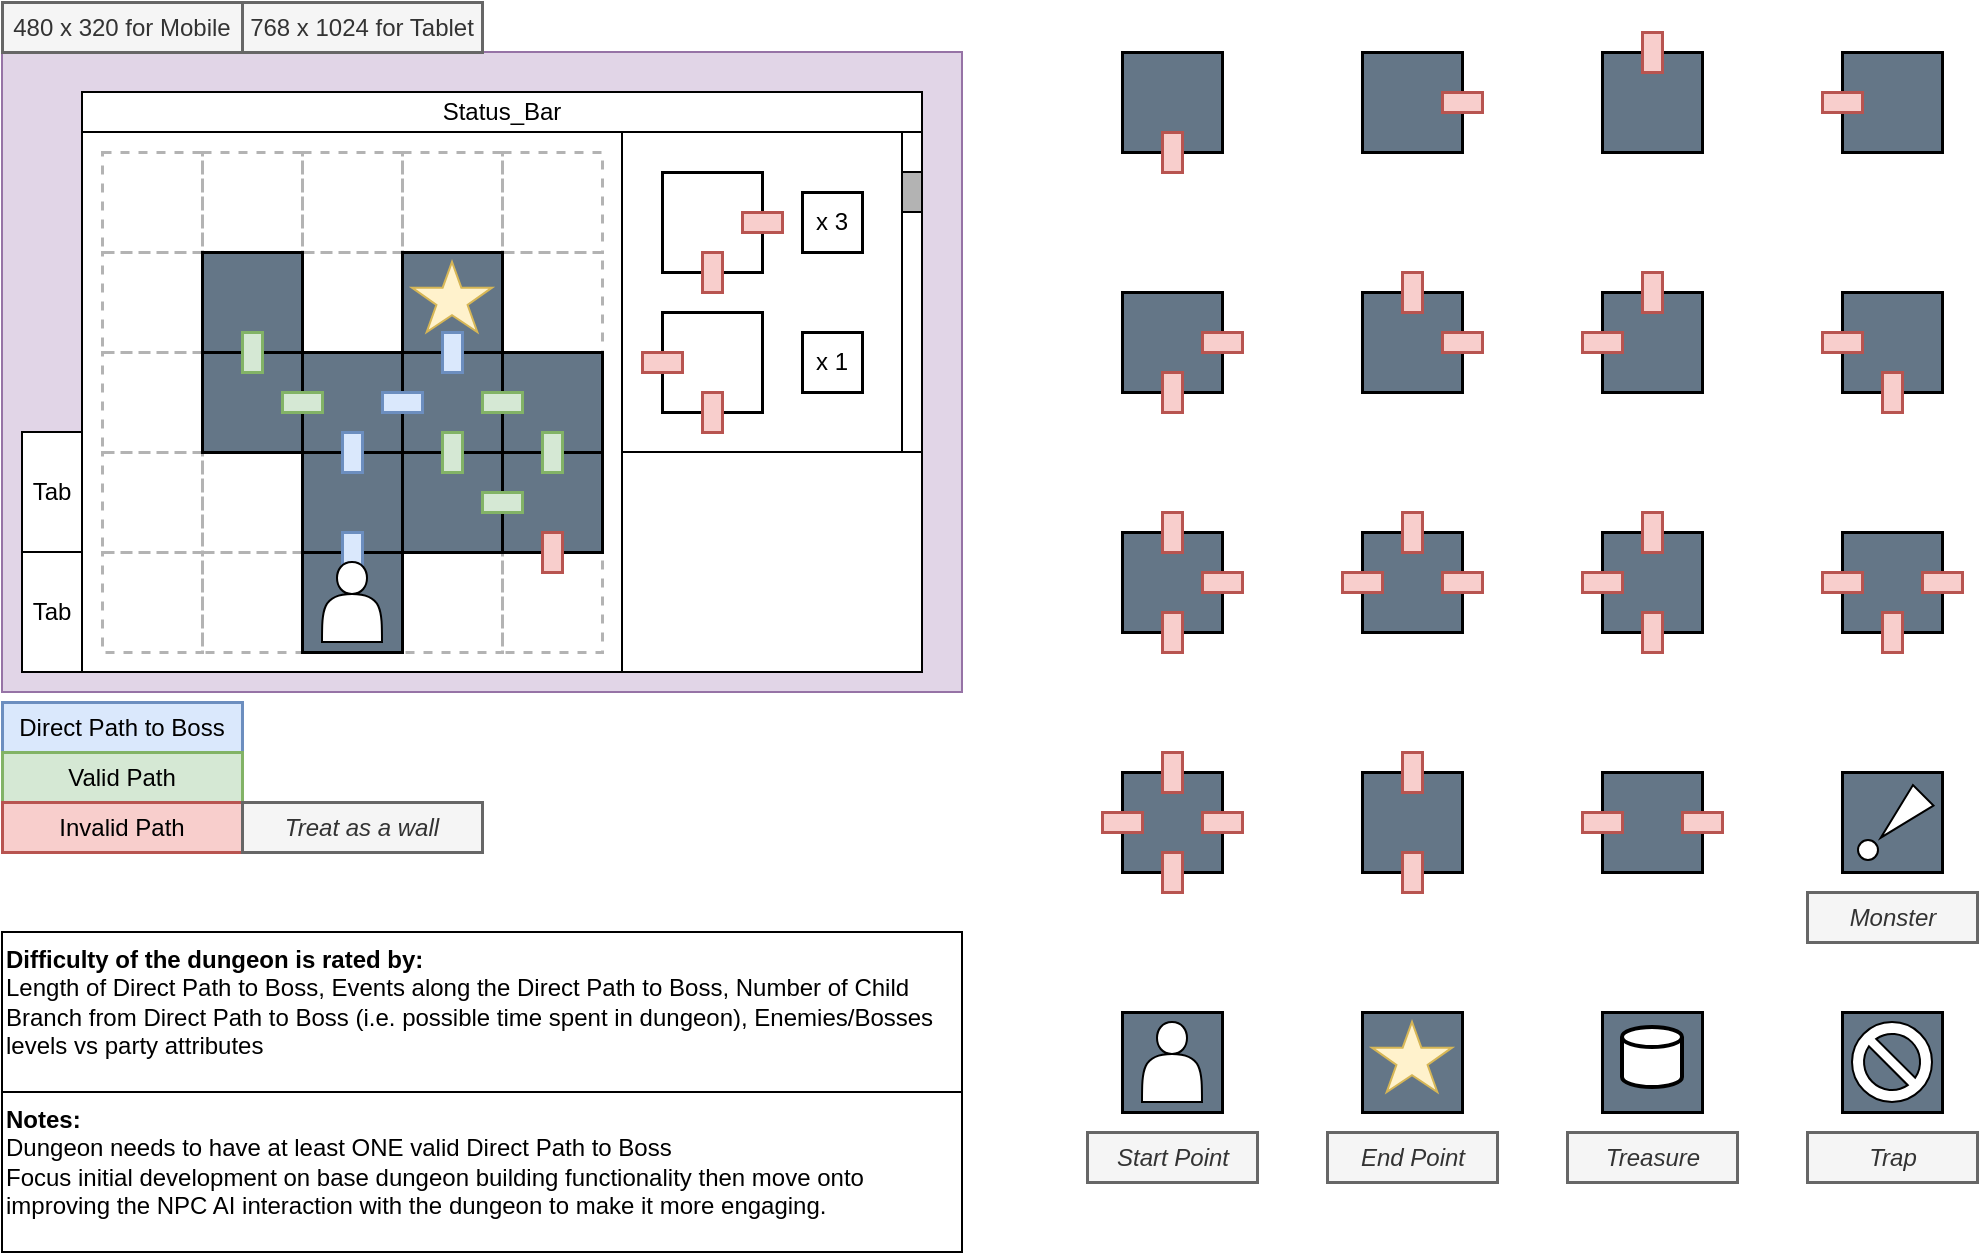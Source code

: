 <mxfile version="17.4.5" type="device"><diagram id="KlA0XIz6wohrosd5geCb" name="Page-1"><mxGraphModel dx="1422" dy="845" grid="1" gridSize="10" guides="1" tooltips="1" connect="1" arrows="1" fold="1" page="1" pageScale="1" pageWidth="1100" pageHeight="850" math="0" shadow="0"><root><mxCell id="0"/><mxCell id="1" parent="0"/><mxCell id="5pOiygoJkOVQPANGlG-y-9" value="" style="rounded=0;whiteSpace=wrap;html=1;fillColor=#e1d5e7;aspect=fixed;strokeColor=#9673a6;" vertex="1" parent="1"><mxGeometry x="40" y="40" width="480" height="320" as="geometry"/></mxCell><mxCell id="5pOiygoJkOVQPANGlG-y-2" value="Status_Bar" style="rounded=0;whiteSpace=wrap;html=1;" vertex="1" parent="1"><mxGeometry x="80" y="60" width="420" height="20" as="geometry"/></mxCell><mxCell id="5pOiygoJkOVQPANGlG-y-3" value="" style="rounded=0;whiteSpace=wrap;html=1;" vertex="1" parent="1"><mxGeometry x="350" y="80" width="150" height="160" as="geometry"/></mxCell><mxCell id="5pOiygoJkOVQPANGlG-y-4" value="" style="rounded=0;whiteSpace=wrap;html=1;" vertex="1" parent="1"><mxGeometry x="80" y="80" width="270" height="270" as="geometry"/></mxCell><mxCell id="5pOiygoJkOVQPANGlG-y-5" value="" style="rounded=0;whiteSpace=wrap;html=1;" vertex="1" parent="1"><mxGeometry x="490" y="80" width="10" height="160" as="geometry"/></mxCell><mxCell id="5pOiygoJkOVQPANGlG-y-7" value="" style="rounded=0;whiteSpace=wrap;html=1;fillColor=#B3B3B3;" vertex="1" parent="1"><mxGeometry x="490" y="100" width="10" height="20" as="geometry"/></mxCell><mxCell id="5pOiygoJkOVQPANGlG-y-11" value="Tab" style="rounded=0;whiteSpace=wrap;html=1;" vertex="1" parent="1"><mxGeometry x="50" y="290" width="30" height="60" as="geometry"/></mxCell><mxCell id="5pOiygoJkOVQPANGlG-y-12" value="Tab" style="rounded=0;whiteSpace=wrap;html=1;" vertex="1" parent="1"><mxGeometry x="50" y="230" width="30" height="60" as="geometry"/></mxCell><mxCell id="5pOiygoJkOVQPANGlG-y-13" value="" style="whiteSpace=wrap;html=1;aspect=fixed;fillColor=none;dashed=1;strokeWidth=1.5;strokeColor=#B3B3B3;" vertex="1" parent="1"><mxGeometry x="90" y="90" width="50" height="50" as="geometry"/></mxCell><mxCell id="5pOiygoJkOVQPANGlG-y-14" value="" style="whiteSpace=wrap;html=1;aspect=fixed;fillColor=none;dashed=1;strokeWidth=1.5;strokeColor=#B3B3B3;" vertex="1" parent="1"><mxGeometry x="90" y="140" width="50" height="50" as="geometry"/></mxCell><mxCell id="5pOiygoJkOVQPANGlG-y-16" value="" style="whiteSpace=wrap;html=1;aspect=fixed;fillColor=none;dashed=1;strokeWidth=1.5;strokeColor=#B3B3B3;" vertex="1" parent="1"><mxGeometry x="140" y="90" width="50" height="50" as="geometry"/></mxCell><mxCell id="5pOiygoJkOVQPANGlG-y-17" value="" style="whiteSpace=wrap;html=1;aspect=fixed;fillColor=none;dashed=1;strokeWidth=1.5;" vertex="1" parent="1"><mxGeometry x="140" y="140" width="50" height="50" as="geometry"/></mxCell><mxCell id="5pOiygoJkOVQPANGlG-y-18" value="" style="whiteSpace=wrap;html=1;aspect=fixed;fillColor=none;dashed=1;strokeWidth=1.5;strokeColor=#B3B3B3;" vertex="1" parent="1"><mxGeometry x="190" y="90" width="50" height="50" as="geometry"/></mxCell><mxCell id="5pOiygoJkOVQPANGlG-y-19" value="" style="whiteSpace=wrap;html=1;aspect=fixed;fillColor=none;dashed=1;strokeWidth=1.5;strokeColor=#B3B3B3;" vertex="1" parent="1"><mxGeometry x="190" y="140" width="50" height="50" as="geometry"/></mxCell><mxCell id="5pOiygoJkOVQPANGlG-y-20" value="" style="whiteSpace=wrap;html=1;aspect=fixed;fillColor=none;dashed=1;strokeWidth=1.5;strokeColor=#B3B3B3;" vertex="1" parent="1"><mxGeometry x="240" y="90" width="50" height="50" as="geometry"/></mxCell><mxCell id="5pOiygoJkOVQPANGlG-y-22" value="" style="whiteSpace=wrap;html=1;aspect=fixed;fillColor=none;dashed=1;strokeWidth=1.5;" vertex="1" parent="1"><mxGeometry x="240" y="140" width="50" height="50" as="geometry"/></mxCell><mxCell id="5pOiygoJkOVQPANGlG-y-24" value="" style="whiteSpace=wrap;html=1;aspect=fixed;fillColor=none;dashed=1;strokeWidth=1.5;strokeColor=#B3B3B3;" vertex="1" parent="1"><mxGeometry x="90" y="190" width="50" height="50" as="geometry"/></mxCell><mxCell id="5pOiygoJkOVQPANGlG-y-25" value="" style="whiteSpace=wrap;html=1;aspect=fixed;fillColor=none;dashed=1;strokeWidth=1.5;strokeColor=#B3B3B3;" vertex="1" parent="1"><mxGeometry x="90" y="240" width="50" height="50" as="geometry"/></mxCell><mxCell id="5pOiygoJkOVQPANGlG-y-26" value="" style="whiteSpace=wrap;html=1;aspect=fixed;fillColor=none;dashed=1;strokeWidth=1.5;strokeColor=#B3B3B3;" vertex="1" parent="1"><mxGeometry x="90" y="290" width="50" height="50" as="geometry"/></mxCell><mxCell id="5pOiygoJkOVQPANGlG-y-27" value="" style="whiteSpace=wrap;html=1;aspect=fixed;fillColor=none;dashed=1;strokeWidth=1.5;" vertex="1" parent="1"><mxGeometry x="140" y="190" width="50" height="50" as="geometry"/></mxCell><mxCell id="5pOiygoJkOVQPANGlG-y-28" value="" style="whiteSpace=wrap;html=1;aspect=fixed;fillColor=none;dashed=1;strokeWidth=1.5;strokeColor=#B3B3B3;" vertex="1" parent="1"><mxGeometry x="140" y="240" width="50" height="50" as="geometry"/></mxCell><mxCell id="5pOiygoJkOVQPANGlG-y-29" value="" style="whiteSpace=wrap;html=1;aspect=fixed;fillColor=none;dashed=1;strokeWidth=1.5;strokeColor=#B3B3B3;" vertex="1" parent="1"><mxGeometry x="140" y="290" width="50" height="50" as="geometry"/></mxCell><mxCell id="5pOiygoJkOVQPANGlG-y-30" value="" style="whiteSpace=wrap;html=1;aspect=fixed;fillColor=none;dashed=1;strokeWidth=1.5;" vertex="1" parent="1"><mxGeometry x="190" y="190" width="50" height="50" as="geometry"/></mxCell><mxCell id="5pOiygoJkOVQPANGlG-y-31" value="" style="whiteSpace=wrap;html=1;aspect=fixed;fillColor=none;dashed=1;strokeWidth=1.5;" vertex="1" parent="1"><mxGeometry x="190" y="240" width="50" height="50" as="geometry"/></mxCell><mxCell id="5pOiygoJkOVQPANGlG-y-32" value="" style="whiteSpace=wrap;html=1;aspect=fixed;fillColor=none;dashed=1;strokeWidth=1.5;" vertex="1" parent="1"><mxGeometry x="190" y="290" width="50" height="50" as="geometry"/></mxCell><mxCell id="5pOiygoJkOVQPANGlG-y-33" value="" style="whiteSpace=wrap;html=1;aspect=fixed;fillColor=none;dashed=1;strokeWidth=1.5;" vertex="1" parent="1"><mxGeometry x="240" y="190" width="50" height="50" as="geometry"/></mxCell><mxCell id="5pOiygoJkOVQPANGlG-y-34" value="" style="whiteSpace=wrap;html=1;aspect=fixed;fillColor=none;dashed=1;strokeWidth=1.5;" vertex="1" parent="1"><mxGeometry x="240" y="240" width="50" height="50" as="geometry"/></mxCell><mxCell id="5pOiygoJkOVQPANGlG-y-35" value="" style="whiteSpace=wrap;html=1;aspect=fixed;fillColor=none;dashed=1;strokeWidth=1.5;strokeColor=#B3B3B3;" vertex="1" parent="1"><mxGeometry x="240" y="290" width="50" height="50" as="geometry"/></mxCell><mxCell id="5pOiygoJkOVQPANGlG-y-36" value="" style="whiteSpace=wrap;html=1;aspect=fixed;fillColor=none;dashed=1;strokeWidth=1.5;" vertex="1" parent="1"><mxGeometry x="290" y="190" width="50" height="50" as="geometry"/></mxCell><mxCell id="5pOiygoJkOVQPANGlG-y-37" value="" style="whiteSpace=wrap;html=1;aspect=fixed;fillColor=none;dashed=1;strokeWidth=1.5;" vertex="1" parent="1"><mxGeometry x="290" y="240" width="50" height="50" as="geometry"/></mxCell><mxCell id="5pOiygoJkOVQPANGlG-y-38" value="" style="whiteSpace=wrap;html=1;aspect=fixed;fillColor=none;dashed=1;strokeWidth=1.5;strokeColor=#B3B3B3;" vertex="1" parent="1"><mxGeometry x="290" y="290" width="50" height="50" as="geometry"/></mxCell><mxCell id="5pOiygoJkOVQPANGlG-y-39" value="" style="whiteSpace=wrap;html=1;aspect=fixed;fillColor=none;dashed=1;strokeWidth=1.5;strokeColor=#B3B3B3;" vertex="1" parent="1"><mxGeometry x="290" y="140" width="50" height="50" as="geometry"/></mxCell><mxCell id="5pOiygoJkOVQPANGlG-y-40" value="" style="whiteSpace=wrap;html=1;aspect=fixed;fillColor=none;dashed=1;strokeWidth=1.5;strokeColor=#B3B3B3;" vertex="1" parent="1"><mxGeometry x="290" y="90" width="50" height="50" as="geometry"/></mxCell><mxCell id="5pOiygoJkOVQPANGlG-y-43" value="" style="whiteSpace=wrap;html=1;aspect=fixed;fillColor=none;strokeWidth=1.5;" vertex="1" parent="1"><mxGeometry x="370" y="100" width="50" height="50" as="geometry"/></mxCell><mxCell id="5pOiygoJkOVQPANGlG-y-44" value="" style="rounded=0;whiteSpace=wrap;html=1;strokeWidth=1.5;fillColor=#f8cecc;strokeColor=#b85450;" vertex="1" parent="1"><mxGeometry x="410" y="120" width="20" height="10" as="geometry"/></mxCell><mxCell id="5pOiygoJkOVQPANGlG-y-46" value="" style="rounded=0;whiteSpace=wrap;html=1;strokeWidth=1.5;fillColor=#f8cecc;strokeColor=#b85450;" vertex="1" parent="1"><mxGeometry x="390" y="140" width="10" height="20" as="geometry"/></mxCell><mxCell id="5pOiygoJkOVQPANGlG-y-48" value="" style="rounded=0;whiteSpace=wrap;html=1;strokeWidth=1;" vertex="1" parent="1"><mxGeometry x="350" y="240" width="150" height="110" as="geometry"/></mxCell><mxCell id="5pOiygoJkOVQPANGlG-y-49" value="x 3" style="rounded=0;whiteSpace=wrap;html=1;strokeWidth=1.5;fillColor=none;" vertex="1" parent="1"><mxGeometry x="440" y="110" width="30" height="30" as="geometry"/></mxCell><mxCell id="5pOiygoJkOVQPANGlG-y-50" value="" style="whiteSpace=wrap;html=1;aspect=fixed;fillColor=none;strokeWidth=1.5;" vertex="1" parent="1"><mxGeometry x="370" y="170" width="50" height="50" as="geometry"/></mxCell><mxCell id="5pOiygoJkOVQPANGlG-y-51" value="" style="rounded=0;whiteSpace=wrap;html=1;strokeWidth=1.5;fillColor=#f8cecc;strokeColor=#b85450;" vertex="1" parent="1"><mxGeometry x="360" y="190" width="20" height="10" as="geometry"/></mxCell><mxCell id="5pOiygoJkOVQPANGlG-y-52" value="" style="rounded=0;whiteSpace=wrap;html=1;strokeWidth=1.5;fillColor=#f8cecc;strokeColor=#b85450;" vertex="1" parent="1"><mxGeometry x="390" y="210" width="10" height="20" as="geometry"/></mxCell><mxCell id="5pOiygoJkOVQPANGlG-y-54" value="x 1" style="rounded=0;whiteSpace=wrap;html=1;strokeWidth=1.5;fillColor=none;" vertex="1" parent="1"><mxGeometry x="440" y="180" width="30" height="30" as="geometry"/></mxCell><mxCell id="5pOiygoJkOVQPANGlG-y-58" value="" style="whiteSpace=wrap;html=1;aspect=fixed;fillColor=#647687;strokeWidth=1.5;strokeColor=#000000;fontColor=#ffffff;" vertex="1" parent="1"><mxGeometry x="600" y="40" width="50" height="50" as="geometry"/></mxCell><mxCell id="5pOiygoJkOVQPANGlG-y-60" value="" style="rounded=0;whiteSpace=wrap;html=1;strokeWidth=1.5;fillColor=#f8cecc;strokeColor=#b85450;" vertex="1" parent="1"><mxGeometry x="620" y="80" width="10" height="20" as="geometry"/></mxCell><mxCell id="5pOiygoJkOVQPANGlG-y-61" value="" style="whiteSpace=wrap;html=1;aspect=fixed;fillColor=#647687;strokeWidth=1.5;fontColor=#ffffff;strokeColor=#000000;" vertex="1" parent="1"><mxGeometry x="720" y="40" width="50" height="50" as="geometry"/></mxCell><mxCell id="5pOiygoJkOVQPANGlG-y-62" value="" style="rounded=0;whiteSpace=wrap;html=1;strokeWidth=1.5;fillColor=#f8cecc;strokeColor=#b85450;" vertex="1" parent="1"><mxGeometry x="760" y="60" width="20" height="10" as="geometry"/></mxCell><mxCell id="5pOiygoJkOVQPANGlG-y-64" value="" style="whiteSpace=wrap;html=1;aspect=fixed;fillColor=#647687;strokeWidth=1.5;fontColor=#ffffff;strokeColor=#000000;" vertex="1" parent="1"><mxGeometry x="840" y="40" width="50" height="50" as="geometry"/></mxCell><mxCell id="5pOiygoJkOVQPANGlG-y-66" value="" style="whiteSpace=wrap;html=1;aspect=fixed;fillColor=#647687;strokeWidth=1.5;fontColor=#ffffff;strokeColor=#000000;" vertex="1" parent="1"><mxGeometry x="960" y="40" width="50" height="50" as="geometry"/></mxCell><mxCell id="5pOiygoJkOVQPANGlG-y-67" value="" style="rounded=0;whiteSpace=wrap;html=1;strokeWidth=1.5;fillColor=#f8cecc;strokeColor=#b85450;" vertex="1" parent="1"><mxGeometry x="950" y="60" width="20" height="10" as="geometry"/></mxCell><mxCell id="5pOiygoJkOVQPANGlG-y-71" value="" style="whiteSpace=wrap;html=1;aspect=fixed;fillColor=#647687;strokeWidth=1.5;fontColor=#ffffff;strokeColor=#000000;" vertex="1" parent="1"><mxGeometry x="600" y="160" width="50" height="50" as="geometry"/></mxCell><mxCell id="5pOiygoJkOVQPANGlG-y-72" value="" style="rounded=0;whiteSpace=wrap;html=1;strokeWidth=1.5;fillColor=#f8cecc;strokeColor=#b85450;" vertex="1" parent="1"><mxGeometry x="620" y="200" width="10" height="20" as="geometry"/></mxCell><mxCell id="5pOiygoJkOVQPANGlG-y-73" value="" style="whiteSpace=wrap;html=1;aspect=fixed;fillColor=#647687;strokeWidth=1.5;fontColor=#ffffff;strokeColor=#000000;" vertex="1" parent="1"><mxGeometry x="720" y="160" width="50" height="50" as="geometry"/></mxCell><mxCell id="5pOiygoJkOVQPANGlG-y-74" value="" style="rounded=0;whiteSpace=wrap;html=1;strokeWidth=1.5;fillColor=#f8cecc;strokeColor=#b85450;" vertex="1" parent="1"><mxGeometry x="760" y="180" width="20" height="10" as="geometry"/></mxCell><mxCell id="5pOiygoJkOVQPANGlG-y-76" value="" style="whiteSpace=wrap;html=1;aspect=fixed;fillColor=#647687;strokeWidth=1.5;fontColor=#ffffff;strokeColor=#000000;" vertex="1" parent="1"><mxGeometry x="840" y="160" width="50" height="50" as="geometry"/></mxCell><mxCell id="5pOiygoJkOVQPANGlG-y-77" value="" style="whiteSpace=wrap;html=1;aspect=fixed;fillColor=#647687;strokeWidth=1.5;fontColor=#ffffff;strokeColor=#000000;" vertex="1" parent="1"><mxGeometry x="960" y="160" width="50" height="50" as="geometry"/></mxCell><mxCell id="5pOiygoJkOVQPANGlG-y-78" value="" style="rounded=0;whiteSpace=wrap;html=1;strokeWidth=1.5;fillColor=#f8cecc;strokeColor=#b85450;" vertex="1" parent="1"><mxGeometry x="950" y="180" width="20" height="10" as="geometry"/></mxCell><mxCell id="5pOiygoJkOVQPANGlG-y-80" value="" style="rounded=0;whiteSpace=wrap;html=1;strokeWidth=1.5;fillColor=#f8cecc;strokeColor=#b85450;" vertex="1" parent="1"><mxGeometry x="980" y="200" width="10" height="20" as="geometry"/></mxCell><mxCell id="5pOiygoJkOVQPANGlG-y-81" value="" style="rounded=0;whiteSpace=wrap;html=1;strokeWidth=1.5;fillColor=#f8cecc;strokeColor=#b85450;" vertex="1" parent="1"><mxGeometry x="740" y="150" width="10" height="20" as="geometry"/></mxCell><mxCell id="5pOiygoJkOVQPANGlG-y-84" value="" style="whiteSpace=wrap;html=1;aspect=fixed;fillColor=#647687;strokeWidth=1.5;fontColor=#ffffff;strokeColor=#000000;" vertex="1" parent="1"><mxGeometry x="600" y="280" width="50" height="50" as="geometry"/></mxCell><mxCell id="5pOiygoJkOVQPANGlG-y-85" value="" style="rounded=0;whiteSpace=wrap;html=1;strokeWidth=1.5;fillColor=#f8cecc;strokeColor=#b85450;" vertex="1" parent="1"><mxGeometry x="620" y="320" width="10" height="20" as="geometry"/></mxCell><mxCell id="5pOiygoJkOVQPANGlG-y-86" value="" style="whiteSpace=wrap;html=1;aspect=fixed;fillColor=#647687;strokeWidth=1.5;fontColor=#ffffff;strokeColor=#000000;" vertex="1" parent="1"><mxGeometry x="720" y="280" width="50" height="50" as="geometry"/></mxCell><mxCell id="5pOiygoJkOVQPANGlG-y-87" value="" style="rounded=0;whiteSpace=wrap;html=1;strokeWidth=1.5;fillColor=#f8cecc;strokeColor=#b85450;" vertex="1" parent="1"><mxGeometry x="760" y="300" width="20" height="10" as="geometry"/></mxCell><mxCell id="5pOiygoJkOVQPANGlG-y-89" value="" style="whiteSpace=wrap;html=1;aspect=fixed;fillColor=#647687;strokeWidth=1.5;fontColor=#ffffff;strokeColor=#000000;" vertex="1" parent="1"><mxGeometry x="840" y="280" width="50" height="50" as="geometry"/></mxCell><mxCell id="5pOiygoJkOVQPANGlG-y-90" value="" style="whiteSpace=wrap;html=1;aspect=fixed;fillColor=#647687;strokeWidth=1.5;fontColor=#ffffff;strokeColor=#000000;" vertex="1" parent="1"><mxGeometry x="960" y="280" width="50" height="50" as="geometry"/></mxCell><mxCell id="5pOiygoJkOVQPANGlG-y-91" value="" style="rounded=0;whiteSpace=wrap;html=1;strokeWidth=1.5;fillColor=#f8cecc;strokeColor=#b85450;" vertex="1" parent="1"><mxGeometry x="950" y="300" width="20" height="10" as="geometry"/></mxCell><mxCell id="5pOiygoJkOVQPANGlG-y-92" value="" style="rounded=0;whiteSpace=wrap;html=1;strokeWidth=1.5;fillColor=#f8cecc;strokeColor=#b85450;" vertex="1" parent="1"><mxGeometry x="980" y="320" width="10" height="20" as="geometry"/></mxCell><mxCell id="5pOiygoJkOVQPANGlG-y-93" value="" style="rounded=0;whiteSpace=wrap;html=1;strokeWidth=1.5;fillColor=#f8cecc;strokeColor=#b85450;" vertex="1" parent="1"><mxGeometry x="740" y="270" width="10" height="20" as="geometry"/></mxCell><mxCell id="5pOiygoJkOVQPANGlG-y-94" value="" style="rounded=0;whiteSpace=wrap;html=1;strokeWidth=1.5;fillColor=#f8cecc;strokeColor=#b85450;" vertex="1" parent="1"><mxGeometry x="860" y="320" width="10" height="20" as="geometry"/></mxCell><mxCell id="5pOiygoJkOVQPANGlG-y-96" value="" style="rounded=0;whiteSpace=wrap;html=1;strokeWidth=1.5;fillColor=#f8cecc;strokeColor=#b85450;" vertex="1" parent="1"><mxGeometry x="620" y="270" width="10" height="20" as="geometry"/></mxCell><mxCell id="5pOiygoJkOVQPANGlG-y-97" value="" style="rounded=0;whiteSpace=wrap;html=1;strokeWidth=1.5;fillColor=#f8cecc;strokeColor=#b85450;" vertex="1" parent="1"><mxGeometry x="710" y="300" width="20" height="10" as="geometry"/></mxCell><mxCell id="5pOiygoJkOVQPANGlG-y-98" value="" style="rounded=0;whiteSpace=wrap;html=1;strokeWidth=1.5;fillColor=#f8cecc;strokeColor=#b85450;" vertex="1" parent="1"><mxGeometry x="1000" y="300" width="20" height="10" as="geometry"/></mxCell><mxCell id="5pOiygoJkOVQPANGlG-y-100" value="" style="whiteSpace=wrap;html=1;aspect=fixed;fillColor=#647687;strokeWidth=1.5;fontColor=#ffffff;strokeColor=#000000;" vertex="1" parent="1"><mxGeometry x="600" y="400" width="50" height="50" as="geometry"/></mxCell><mxCell id="5pOiygoJkOVQPANGlG-y-101" value="" style="rounded=0;whiteSpace=wrap;html=1;strokeWidth=1.5;fillColor=#f8cecc;strokeColor=#b85450;" vertex="1" parent="1"><mxGeometry x="590" y="420" width="20" height="10" as="geometry"/></mxCell><mxCell id="5pOiygoJkOVQPANGlG-y-102" value="" style="rounded=0;whiteSpace=wrap;html=1;strokeWidth=1.5;fillColor=#f8cecc;strokeColor=#b85450;" vertex="1" parent="1"><mxGeometry x="620" y="440" width="10" height="20" as="geometry"/></mxCell><mxCell id="5pOiygoJkOVQPANGlG-y-103" value="" style="rounded=0;whiteSpace=wrap;html=1;strokeWidth=1.5;fillColor=#f8cecc;strokeColor=#b85450;" vertex="1" parent="1"><mxGeometry x="640" y="420" width="20" height="10" as="geometry"/></mxCell><mxCell id="5pOiygoJkOVQPANGlG-y-104" value="" style="rounded=0;whiteSpace=wrap;html=1;strokeWidth=1.5;fillColor=#f8cecc;strokeColor=#b85450;" vertex="1" parent="1"><mxGeometry x="620" y="390" width="10" height="20" as="geometry"/></mxCell><mxCell id="5pOiygoJkOVQPANGlG-y-105" value="480 x 320 for Mobile" style="rounded=0;whiteSpace=wrap;html=1;strokeWidth=1.5;fillColor=#f5f5f5;strokeColor=#666666;fontColor=#333333;" vertex="1" parent="1"><mxGeometry x="40" y="15" width="120" height="25" as="geometry"/></mxCell><mxCell id="5pOiygoJkOVQPANGlG-y-109" value="" style="whiteSpace=wrap;html=1;aspect=fixed;fillColor=#647687;strokeWidth=1.5;strokeColor=#000000;fontColor=#ffffff;" vertex="1" parent="1"><mxGeometry x="140" y="140" width="50" height="50" as="geometry"/></mxCell><mxCell id="5pOiygoJkOVQPANGlG-y-111" value="" style="whiteSpace=wrap;html=1;aspect=fixed;fillColor=#647687;strokeWidth=1.5;fontColor=#ffffff;strokeColor=#000000;" vertex="1" parent="1"><mxGeometry x="140" y="190" width="50" height="50" as="geometry"/></mxCell><mxCell id="5pOiygoJkOVQPANGlG-y-110" value="" style="rounded=0;whiteSpace=wrap;html=1;strokeWidth=1.5;fillColor=#d5e8d4;strokeColor=#82b366;" vertex="1" parent="1"><mxGeometry x="160" y="180" width="10" height="20" as="geometry"/></mxCell><mxCell id="5pOiygoJkOVQPANGlG-y-83" value="" style="rounded=0;whiteSpace=wrap;html=1;strokeWidth=1.5;fillColor=#f8cecc;strokeColor=#b85450;" vertex="1" parent="1"><mxGeometry x="830" y="300" width="20" height="10" as="geometry"/></mxCell><mxCell id="5pOiygoJkOVQPANGlG-y-88" value="" style="rounded=0;whiteSpace=wrap;html=1;strokeWidth=1.5;fillColor=#f8cecc;strokeColor=#b85450;" vertex="1" parent="1"><mxGeometry x="860" y="270" width="10" height="20" as="geometry"/></mxCell><mxCell id="5pOiygoJkOVQPANGlG-y-65" value="" style="rounded=0;whiteSpace=wrap;html=1;strokeWidth=1.5;fillColor=#f8cecc;strokeColor=#b85450;" vertex="1" parent="1"><mxGeometry x="830" y="180" width="20" height="10" as="geometry"/></mxCell><mxCell id="5pOiygoJkOVQPANGlG-y-75" value="" style="rounded=0;whiteSpace=wrap;html=1;strokeWidth=1.5;fillColor=#f8cecc;strokeColor=#b85450;" vertex="1" parent="1"><mxGeometry x="860" y="150" width="10" height="20" as="geometry"/></mxCell><mxCell id="5pOiygoJkOVQPANGlG-y-63" value="" style="rounded=0;whiteSpace=wrap;html=1;strokeWidth=1.5;fillColor=#f8cecc;strokeColor=#b85450;" vertex="1" parent="1"><mxGeometry x="860" y="30" width="10" height="20" as="geometry"/></mxCell><mxCell id="5pOiygoJkOVQPANGlG-y-82" value="" style="rounded=0;whiteSpace=wrap;html=1;strokeWidth=1.5;fillColor=#f8cecc;strokeColor=#b85450;" vertex="1" parent="1"><mxGeometry x="640" y="300" width="20" height="10" as="geometry"/></mxCell><mxCell id="5pOiygoJkOVQPANGlG-y-59" value="" style="rounded=0;whiteSpace=wrap;html=1;strokeWidth=1.5;fillColor=#f8cecc;strokeColor=#b85450;" vertex="1" parent="1"><mxGeometry x="640" y="180" width="20" height="10" as="geometry"/></mxCell><mxCell id="5pOiygoJkOVQPANGlG-y-115" value="" style="whiteSpace=wrap;html=1;aspect=fixed;fillColor=#647687;strokeWidth=1.5;fontColor=#ffffff;strokeColor=#000000;" vertex="1" parent="1"><mxGeometry x="190" y="190" width="50" height="50" as="geometry"/></mxCell><mxCell id="5pOiygoJkOVQPANGlG-y-112" value="" style="rounded=0;whiteSpace=wrap;html=1;strokeWidth=1.5;fillColor=#d5e8d4;strokeColor=#82b366;" vertex="1" parent="1"><mxGeometry x="180" y="210" width="20" height="10" as="geometry"/></mxCell><mxCell id="5pOiygoJkOVQPANGlG-y-119" value="" style="whiteSpace=wrap;html=1;aspect=fixed;fillColor=#647687;strokeWidth=1.5;strokeColor=#000000;fontColor=#ffffff;" vertex="1" parent="1"><mxGeometry x="600" y="520" width="50" height="50" as="geometry"/></mxCell><mxCell id="5pOiygoJkOVQPANGlG-y-124" value="" style="shape=actor;whiteSpace=wrap;html=1;strokeWidth=1;" vertex="1" parent="1"><mxGeometry x="610" y="525" width="30" height="40" as="geometry"/></mxCell><mxCell id="5pOiygoJkOVQPANGlG-y-125" value="" style="whiteSpace=wrap;html=1;aspect=fixed;fillColor=#647687;strokeWidth=1.5;strokeColor=#000000;fontColor=#ffffff;" vertex="1" parent="1"><mxGeometry x="720" y="520" width="50" height="50" as="geometry"/></mxCell><mxCell id="5pOiygoJkOVQPANGlG-y-126" value="" style="verticalLabelPosition=bottom;verticalAlign=top;html=1;shape=mxgraph.basic.star;strokeWidth=1;fillColor=#fff2cc;strokeColor=#d6b656;" vertex="1" parent="1"><mxGeometry x="725" y="525" width="40" height="35" as="geometry"/></mxCell><mxCell id="5pOiygoJkOVQPANGlG-y-127" value="" style="whiteSpace=wrap;html=1;aspect=fixed;fillColor=#647687;strokeWidth=1.5;fontColor=#ffffff;strokeColor=#000000;" vertex="1" parent="1"><mxGeometry x="240" y="190" width="50" height="50" as="geometry"/></mxCell><mxCell id="5pOiygoJkOVQPANGlG-y-118" value="" style="rounded=0;whiteSpace=wrap;html=1;strokeWidth=1.5;fillColor=#dae8fc;strokeColor=#6c8ebf;" vertex="1" parent="1"><mxGeometry x="230" y="210" width="20" height="10" as="geometry"/></mxCell><mxCell id="5pOiygoJkOVQPANGlG-y-132" value="" style="whiteSpace=wrap;html=1;aspect=fixed;fillColor=#647687;strokeWidth=1.5;strokeColor=#000000;fontColor=#ffffff;" vertex="1" parent="1"><mxGeometry x="240" y="140" width="50" height="50" as="geometry"/></mxCell><mxCell id="5pOiygoJkOVQPANGlG-y-133" value="" style="verticalLabelPosition=bottom;verticalAlign=top;html=1;shape=mxgraph.basic.star;strokeWidth=1;fillColor=#fff2cc;strokeColor=#d6b656;" vertex="1" parent="1"><mxGeometry x="245" y="145" width="40" height="35" as="geometry"/></mxCell><mxCell id="5pOiygoJkOVQPANGlG-y-131" value="" style="rounded=0;whiteSpace=wrap;html=1;strokeWidth=1.5;fillColor=#dae8fc;strokeColor=#6c8ebf;" vertex="1" parent="1"><mxGeometry x="260" y="180" width="10" height="20" as="geometry"/></mxCell><mxCell id="5pOiygoJkOVQPANGlG-y-134" value="" style="whiteSpace=wrap;html=1;aspect=fixed;fillColor=#647687;strokeWidth=1.5;fontColor=#ffffff;strokeColor=#000000;" vertex="1" parent="1"><mxGeometry x="720" y="400" width="50" height="50" as="geometry"/></mxCell><mxCell id="5pOiygoJkOVQPANGlG-y-135" value="" style="rounded=0;whiteSpace=wrap;html=1;strokeWidth=1.5;fillColor=#f8cecc;strokeColor=#b85450;" vertex="1" parent="1"><mxGeometry x="740" y="440" width="10" height="20" as="geometry"/></mxCell><mxCell id="5pOiygoJkOVQPANGlG-y-137" value="" style="rounded=0;whiteSpace=wrap;html=1;strokeWidth=1.5;fillColor=#f8cecc;strokeColor=#b85450;" vertex="1" parent="1"><mxGeometry x="740" y="390" width="10" height="20" as="geometry"/></mxCell><mxCell id="5pOiygoJkOVQPANGlG-y-138" value="" style="whiteSpace=wrap;html=1;aspect=fixed;fillColor=#647687;strokeWidth=1.5;fontColor=#ffffff;strokeColor=#000000;" vertex="1" parent="1"><mxGeometry x="840" y="400" width="50" height="50" as="geometry"/></mxCell><mxCell id="5pOiygoJkOVQPANGlG-y-139" value="" style="rounded=0;whiteSpace=wrap;html=1;strokeWidth=1.5;fillColor=#f8cecc;strokeColor=#b85450;" vertex="1" parent="1"><mxGeometry x="880" y="420" width="20" height="10" as="geometry"/></mxCell><mxCell id="5pOiygoJkOVQPANGlG-y-141" value="" style="rounded=0;whiteSpace=wrap;html=1;strokeWidth=1.5;fillColor=#f8cecc;strokeColor=#b85450;" vertex="1" parent="1"><mxGeometry x="830" y="420" width="20" height="10" as="geometry"/></mxCell><mxCell id="5pOiygoJkOVQPANGlG-y-142" value="" style="whiteSpace=wrap;html=1;aspect=fixed;fillColor=#647687;strokeWidth=1.5;fontColor=#ffffff;strokeColor=#000000;" vertex="1" parent="1"><mxGeometry x="190" y="240" width="50" height="50" as="geometry"/></mxCell><mxCell id="5pOiygoJkOVQPANGlG-y-117" value="" style="rounded=0;whiteSpace=wrap;html=1;strokeWidth=1.5;fillColor=#dae8fc;strokeColor=#6c8ebf;" vertex="1" parent="1"><mxGeometry x="210" y="230" width="10" height="20" as="geometry"/></mxCell><mxCell id="5pOiygoJkOVQPANGlG-y-145" value="" style="whiteSpace=wrap;html=1;aspect=fixed;fillColor=#647687;strokeWidth=1.5;strokeColor=#000000;fontColor=#ffffff;" vertex="1" parent="1"><mxGeometry x="190" y="290" width="50" height="50" as="geometry"/></mxCell><mxCell id="5pOiygoJkOVQPANGlG-y-143" value="" style="rounded=0;whiteSpace=wrap;html=1;strokeWidth=1.5;fillColor=#dae8fc;strokeColor=#6c8ebf;" vertex="1" parent="1"><mxGeometry x="210" y="280" width="10" height="20" as="geometry"/></mxCell><mxCell id="5pOiygoJkOVQPANGlG-y-147" value="Direct Path to Boss" style="rounded=0;whiteSpace=wrap;html=1;strokeWidth=1.5;fillColor=#dae8fc;strokeColor=#6c8ebf;" vertex="1" parent="1"><mxGeometry x="40" y="365" width="120" height="25" as="geometry"/></mxCell><mxCell id="5pOiygoJkOVQPANGlG-y-148" value="Valid Path" style="rounded=0;whiteSpace=wrap;html=1;strokeWidth=1.5;fillColor=#d5e8d4;strokeColor=#82b366;" vertex="1" parent="1"><mxGeometry x="40" y="390" width="120" height="25" as="geometry"/></mxCell><mxCell id="5pOiygoJkOVQPANGlG-y-149" value="Invalid Path" style="rounded=0;whiteSpace=wrap;html=1;strokeWidth=1.5;fillColor=#f8cecc;strokeColor=#b85450;" vertex="1" parent="1"><mxGeometry x="40" y="415" width="120" height="25" as="geometry"/></mxCell><mxCell id="5pOiygoJkOVQPANGlG-y-150" value="&lt;div&gt;&lt;b&gt;Difficulty of the dungeon is rated by: &lt;/b&gt;&lt;br&gt;&lt;/div&gt;&lt;div&gt;Length of Direct Path to Boss, Events along the Direct Path to Boss, Number of Child Branch from Direct Path to Boss (i.e. possible time spent in dungeon), Enemies/Bosses levels vs party attributes&lt;br&gt;&lt;/div&gt;" style="rounded=0;whiteSpace=wrap;html=1;strokeWidth=1;align=left;verticalAlign=top;" vertex="1" parent="1"><mxGeometry x="40" y="480" width="480" height="80" as="geometry"/></mxCell><mxCell id="5pOiygoJkOVQPANGlG-y-146" value="" style="shape=actor;whiteSpace=wrap;html=1;strokeWidth=1;" vertex="1" parent="1"><mxGeometry x="200" y="295" width="30" height="40" as="geometry"/></mxCell><mxCell id="5pOiygoJkOVQPANGlG-y-154" value="" style="whiteSpace=wrap;html=1;aspect=fixed;fillColor=#647687;strokeWidth=1.5;fontColor=#ffffff;strokeColor=#000000;" vertex="1" parent="1"><mxGeometry x="240" y="240" width="50" height="50" as="geometry"/></mxCell><mxCell id="5pOiygoJkOVQPANGlG-y-129" value="" style="rounded=0;whiteSpace=wrap;html=1;strokeWidth=1.5;fillColor=#d5e8d4;strokeColor=#82b366;" vertex="1" parent="1"><mxGeometry x="260" y="230" width="10" height="20" as="geometry"/></mxCell><mxCell id="5pOiygoJkOVQPANGlG-y-159" value="" style="whiteSpace=wrap;html=1;aspect=fixed;fillColor=#647687;strokeWidth=1.5;fontColor=#ffffff;strokeColor=#000000;" vertex="1" parent="1"><mxGeometry x="290" y="240" width="50" height="50" as="geometry"/></mxCell><mxCell id="5pOiygoJkOVQPANGlG-y-160" value="" style="rounded=0;whiteSpace=wrap;html=1;strokeWidth=1.5;fillColor=#f8cecc;strokeColor=#b85450;" vertex="1" parent="1"><mxGeometry x="310" y="280" width="10" height="20" as="geometry"/></mxCell><mxCell id="5pOiygoJkOVQPANGlG-y-155" value="" style="rounded=0;whiteSpace=wrap;html=1;strokeWidth=1.5;fillColor=#d5e8d4;strokeColor=#82b366;" vertex="1" parent="1"><mxGeometry x="280" y="260" width="20" height="10" as="geometry"/></mxCell><mxCell id="5pOiygoJkOVQPANGlG-y-163" value="" style="whiteSpace=wrap;html=1;aspect=fixed;fillColor=#647687;strokeWidth=1.5;fontColor=#ffffff;strokeColor=#000000;" vertex="1" parent="1"><mxGeometry x="290" y="190" width="50" height="50" as="geometry"/></mxCell><mxCell id="5pOiygoJkOVQPANGlG-y-162" value="" style="rounded=0;whiteSpace=wrap;html=1;strokeWidth=1.5;fillColor=#d5e8d4;strokeColor=#82b366;" vertex="1" parent="1"><mxGeometry x="310" y="230" width="10" height="20" as="geometry"/></mxCell><mxCell id="5pOiygoJkOVQPANGlG-y-130" value="" style="rounded=0;whiteSpace=wrap;html=1;strokeWidth=1.5;fillColor=#d5e8d4;strokeColor=#82b366;" vertex="1" parent="1"><mxGeometry x="280" y="210" width="20" height="10" as="geometry"/></mxCell><mxCell id="5pOiygoJkOVQPANGlG-y-166" value="Treat as a wall" style="rounded=0;whiteSpace=wrap;html=1;strokeWidth=1.5;fillColor=#f5f5f5;strokeColor=#666666;fontStyle=2;fontColor=#333333;" vertex="1" parent="1"><mxGeometry x="160" y="415" width="120" height="25" as="geometry"/></mxCell><mxCell id="5pOiygoJkOVQPANGlG-y-167" value="&lt;div&gt;&lt;b&gt;Notes:&lt;/b&gt;&lt;/div&gt;&lt;div&gt;Dungeon needs to have at least ONE valid Direct Path to Boss&lt;/div&gt;&lt;div&gt;Focus initial development on base dungeon building functionality then move onto improving the NPC AI interaction with the dungeon to make it more engaging.&lt;br&gt;&lt;/div&gt;" style="rounded=0;whiteSpace=wrap;html=1;strokeWidth=1;align=left;verticalAlign=top;" vertex="1" parent="1"><mxGeometry x="40" y="560" width="480" height="80" as="geometry"/></mxCell><mxCell id="5pOiygoJkOVQPANGlG-y-171" value="" style="whiteSpace=wrap;html=1;aspect=fixed;fillColor=#647687;strokeWidth=1.5;strokeColor=#000000;fontColor=#ffffff;" vertex="1" parent="1"><mxGeometry x="840" y="520" width="50" height="50" as="geometry"/></mxCell><mxCell id="5pOiygoJkOVQPANGlG-y-172" value="" style="strokeWidth=2;html=1;shape=mxgraph.flowchart.database;whiteSpace=wrap;" vertex="1" parent="1"><mxGeometry x="850" y="527.5" width="30" height="30" as="geometry"/></mxCell><mxCell id="5pOiygoJkOVQPANGlG-y-173" value="Start Point" style="rounded=0;whiteSpace=wrap;html=1;strokeWidth=1.5;fillColor=#f5f5f5;strokeColor=#666666;fontStyle=2;fontColor=#333333;" vertex="1" parent="1"><mxGeometry x="582.5" y="580" width="85" height="25" as="geometry"/></mxCell><mxCell id="5pOiygoJkOVQPANGlG-y-174" value="End Point" style="rounded=0;whiteSpace=wrap;html=1;strokeWidth=1.5;fillColor=#f5f5f5;strokeColor=#666666;fontStyle=2;fontColor=#333333;" vertex="1" parent="1"><mxGeometry x="702.5" y="580" width="85" height="25" as="geometry"/></mxCell><mxCell id="5pOiygoJkOVQPANGlG-y-175" value="Treasure" style="rounded=0;whiteSpace=wrap;html=1;strokeWidth=1.5;fillColor=#f5f5f5;strokeColor=#666666;fontStyle=2;fontColor=#333333;" vertex="1" parent="1"><mxGeometry x="822.5" y="580" width="85" height="25" as="geometry"/></mxCell><mxCell id="5pOiygoJkOVQPANGlG-y-176" value="" style="whiteSpace=wrap;html=1;aspect=fixed;fillColor=#647687;strokeWidth=1.5;strokeColor=#000000;fontColor=#ffffff;" vertex="1" parent="1"><mxGeometry x="960" y="520" width="50" height="50" as="geometry"/></mxCell><mxCell id="5pOiygoJkOVQPANGlG-y-177" value="" style="verticalLabelPosition=bottom;verticalAlign=top;html=1;shape=mxgraph.basic.no_symbol;strokeWidth=1;" vertex="1" parent="1"><mxGeometry x="965" y="525" width="40" height="40" as="geometry"/></mxCell><mxCell id="5pOiygoJkOVQPANGlG-y-178" value="Trap" style="rounded=0;whiteSpace=wrap;html=1;strokeWidth=1.5;fillColor=#f5f5f5;strokeColor=#666666;fontStyle=2;fontColor=#333333;" vertex="1" parent="1"><mxGeometry x="942.5" y="580" width="85" height="25" as="geometry"/></mxCell><mxCell id="5pOiygoJkOVQPANGlG-y-179" value="" style="whiteSpace=wrap;html=1;aspect=fixed;fillColor=#647687;strokeWidth=1.5;strokeColor=#000000;fontColor=#ffffff;" vertex="1" parent="1"><mxGeometry x="960" y="400" width="50" height="50" as="geometry"/></mxCell><mxCell id="5pOiygoJkOVQPANGlG-y-182" value="" style="triangle;whiteSpace=wrap;html=1;strokeWidth=1;rotation=-225;" vertex="1" parent="1"><mxGeometry x="975" y="415" width="30" height="14.49" as="geometry"/></mxCell><mxCell id="5pOiygoJkOVQPANGlG-y-184" value="" style="ellipse;whiteSpace=wrap;html=1;aspect=fixed;strokeWidth=1;" vertex="1" parent="1"><mxGeometry x="968" y="434" width="10" height="10" as="geometry"/></mxCell><mxCell id="5pOiygoJkOVQPANGlG-y-185" value="Monster" style="rounded=0;whiteSpace=wrap;html=1;strokeWidth=1.5;fillColor=#f5f5f5;strokeColor=#666666;fontStyle=2;fontColor=#333333;" vertex="1" parent="1"><mxGeometry x="942.5" y="460" width="85" height="25" as="geometry"/></mxCell><mxCell id="5pOiygoJkOVQPANGlG-y-187" value="768 x 1024 for Tablet" style="rounded=0;whiteSpace=wrap;html=1;strokeWidth=1.5;fillColor=#f5f5f5;strokeColor=#666666;fontColor=#333333;" vertex="1" parent="1"><mxGeometry x="160" y="15" width="120" height="25" as="geometry"/></mxCell></root></mxGraphModel></diagram></mxfile>